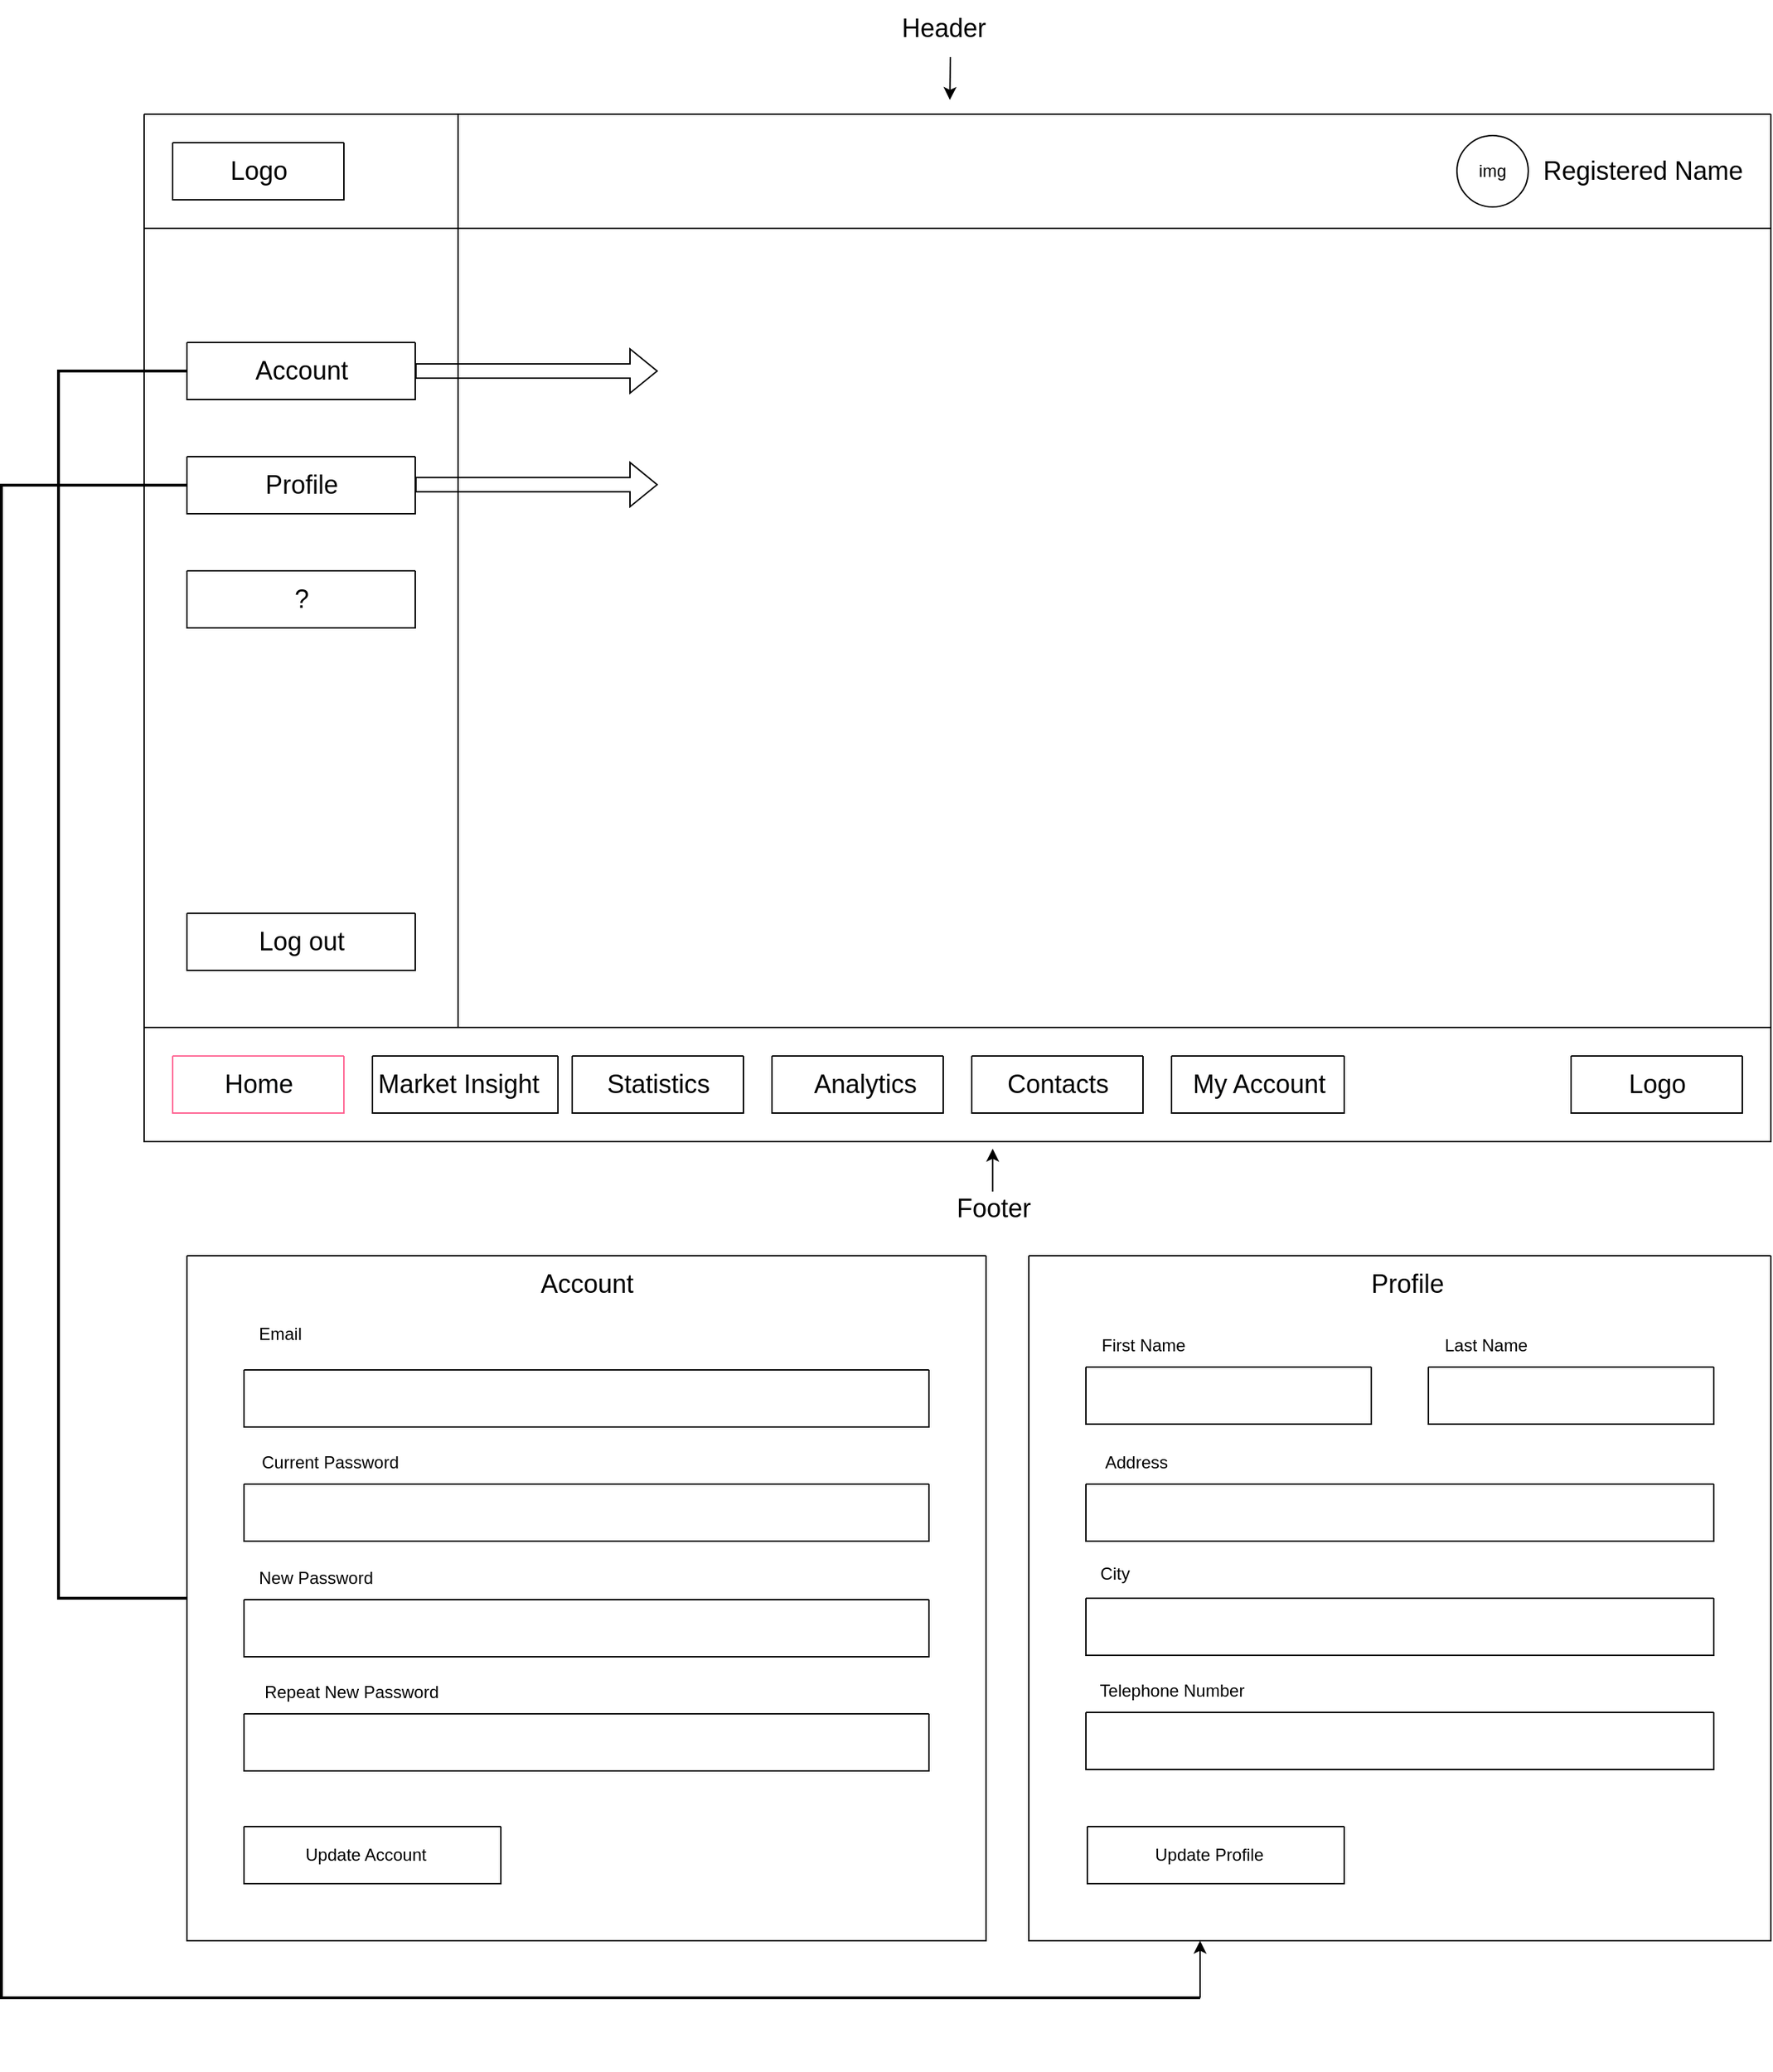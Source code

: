 <mxfile version="21.6.5" type="device">
  <diagram id="AXCHEQVQRwccUmSOJsKf" name="Страница 1">
    <mxGraphModel dx="2643" dy="1182" grid="1" gridSize="10" guides="1" tooltips="1" connect="1" arrows="1" fold="1" page="1" pageScale="1" pageWidth="583" pageHeight="413" math="0" shadow="0">
      <root>
        <mxCell id="0" />
        <mxCell id="1" parent="0" />
        <mxCell id="zyT6X5N4wVizQlnWeRaa-424" value="" style="swimlane;startSize=0;hachureGap=4;fontFamily=Architects Daughter;fontSource=https%3A%2F%2Ffonts.googleapis.com%2Fcss%3Ffamily%3DArchitects%2BDaughter;fontSize=20;labelBackgroundColor=none;" parent="1" vertex="1">
          <mxGeometry x="-220" y="80" width="1140" height="80" as="geometry" />
        </mxCell>
        <mxCell id="zyT6X5N4wVizQlnWeRaa-428" value="img" style="ellipse;whiteSpace=wrap;html=1;aspect=fixed;" parent="zyT6X5N4wVizQlnWeRaa-424" vertex="1">
          <mxGeometry x="920" y="15" width="50" height="50" as="geometry" />
        </mxCell>
        <mxCell id="zyT6X5N4wVizQlnWeRaa-429" value="&lt;font style=&quot;font-size: 18px;&quot;&gt;Registered Name&lt;/font&gt;" style="text;html=1;align=center;verticalAlign=middle;resizable=0;points=[];autosize=1;strokeColor=none;fillColor=none;" parent="zyT6X5N4wVizQlnWeRaa-424" vertex="1">
          <mxGeometry x="970" y="20" width="160" height="40" as="geometry" />
        </mxCell>
        <mxCell id="zyT6X5N4wVizQlnWeRaa-430" value="" style="swimlane;startSize=0;" parent="zyT6X5N4wVizQlnWeRaa-424" vertex="1">
          <mxGeometry x="20" y="20" width="120" height="40" as="geometry" />
        </mxCell>
        <mxCell id="zyT6X5N4wVizQlnWeRaa-431" value="&lt;font style=&quot;font-size: 18px;&quot;&gt;Logo&lt;/font&gt;" style="text;html=1;align=center;verticalAlign=middle;resizable=0;points=[];autosize=1;strokeColor=none;fillColor=none;" parent="zyT6X5N4wVizQlnWeRaa-430" vertex="1">
          <mxGeometry x="30" width="60" height="40" as="geometry" />
        </mxCell>
        <mxCell id="zyT6X5N4wVizQlnWeRaa-425" value="&lt;font style=&quot;font-size: 18px;&quot;&gt;Header&lt;/font&gt;" style="text;html=1;align=center;verticalAlign=middle;resizable=0;points=[];autosize=1;strokeColor=none;fillColor=none;" parent="1" vertex="1">
          <mxGeometry x="300" width="80" height="40" as="geometry" />
        </mxCell>
        <mxCell id="zyT6X5N4wVizQlnWeRaa-426" value="" style="endArrow=classic;html=1;rounded=0;" parent="1" edge="1">
          <mxGeometry width="50" height="50" relative="1" as="geometry">
            <mxPoint x="345" y="40" as="sourcePoint" />
            <mxPoint x="344.66" y="70" as="targetPoint" />
          </mxGeometry>
        </mxCell>
        <mxCell id="zyT6X5N4wVizQlnWeRaa-434" value="" style="swimlane;startSize=0;" parent="1" vertex="1">
          <mxGeometry x="-220" y="80" width="220" height="640" as="geometry" />
        </mxCell>
        <mxCell id="zyT6X5N4wVizQlnWeRaa-436" value="" style="swimlane;startSize=0;" parent="zyT6X5N4wVizQlnWeRaa-434" vertex="1">
          <mxGeometry x="30" y="160" width="160" height="40" as="geometry" />
        </mxCell>
        <mxCell id="zyT6X5N4wVizQlnWeRaa-435" value="&lt;font style=&quot;font-size: 18px;&quot;&gt;Account&lt;/font&gt;" style="text;html=1;align=center;verticalAlign=middle;resizable=0;points=[];autosize=1;strokeColor=none;fillColor=none;" parent="zyT6X5N4wVizQlnWeRaa-436" vertex="1">
          <mxGeometry x="35" width="90" height="40" as="geometry" />
        </mxCell>
        <mxCell id="zyT6X5N4wVizQlnWeRaa-437" value="" style="swimlane;startSize=0;" parent="zyT6X5N4wVizQlnWeRaa-434" vertex="1">
          <mxGeometry x="30" y="240" width="160" height="40" as="geometry" />
        </mxCell>
        <mxCell id="zyT6X5N4wVizQlnWeRaa-438" value="&lt;font style=&quot;font-size: 18px;&quot;&gt;Profile&lt;/font&gt;" style="text;html=1;align=center;verticalAlign=middle;resizable=0;points=[];autosize=1;strokeColor=none;fillColor=none;" parent="zyT6X5N4wVizQlnWeRaa-437" vertex="1">
          <mxGeometry x="45" width="70" height="40" as="geometry" />
        </mxCell>
        <mxCell id="zyT6X5N4wVizQlnWeRaa-439" value="" style="swimlane;startSize=0;" parent="zyT6X5N4wVizQlnWeRaa-434" vertex="1">
          <mxGeometry x="30" y="320" width="160" height="40" as="geometry" />
        </mxCell>
        <mxCell id="zyT6X5N4wVizQlnWeRaa-440" value="&lt;font style=&quot;font-size: 18px;&quot;&gt;?&lt;/font&gt;" style="text;html=1;align=center;verticalAlign=middle;resizable=0;points=[];autosize=1;strokeColor=none;fillColor=none;" parent="zyT6X5N4wVizQlnWeRaa-439" vertex="1">
          <mxGeometry x="65" width="30" height="40" as="geometry" />
        </mxCell>
        <mxCell id="zyT6X5N4wVizQlnWeRaa-441" value="" style="swimlane;startSize=0;" parent="zyT6X5N4wVizQlnWeRaa-434" vertex="1">
          <mxGeometry x="30" y="560" width="160" height="40" as="geometry" />
        </mxCell>
        <mxCell id="zyT6X5N4wVizQlnWeRaa-442" value="&lt;font style=&quot;font-size: 18px;&quot;&gt;Log out&lt;/font&gt;" style="text;html=1;align=center;verticalAlign=middle;resizable=0;points=[];autosize=1;strokeColor=none;fillColor=none;" parent="zyT6X5N4wVizQlnWeRaa-441" vertex="1">
          <mxGeometry x="40" width="80" height="40" as="geometry" />
        </mxCell>
        <mxCell id="zyT6X5N4wVizQlnWeRaa-443" value="" style="swimlane;startSize=0;" parent="1" vertex="1">
          <mxGeometry y="160" width="920" height="560" as="geometry" />
        </mxCell>
        <mxCell id="H0zLnWFypGXkGgomi1Cp-34" value="" style="shape=flexArrow;endArrow=classic;html=1;rounded=0;" parent="zyT6X5N4wVizQlnWeRaa-443" edge="1">
          <mxGeometry width="50" height="50" relative="1" as="geometry">
            <mxPoint x="-30" y="100" as="sourcePoint" />
            <mxPoint x="140" y="100" as="targetPoint" />
          </mxGeometry>
        </mxCell>
        <mxCell id="H0zLnWFypGXkGgomi1Cp-35" value="" style="shape=flexArrow;endArrow=classic;html=1;rounded=0;" parent="zyT6X5N4wVizQlnWeRaa-443" edge="1">
          <mxGeometry width="50" height="50" relative="1" as="geometry">
            <mxPoint x="-30" y="179.58" as="sourcePoint" />
            <mxPoint x="140" y="179.58" as="targetPoint" />
          </mxGeometry>
        </mxCell>
        <mxCell id="zyT6X5N4wVizQlnWeRaa-444" value="" style="swimlane;startSize=0;" parent="1" vertex="1">
          <mxGeometry x="-220" y="720" width="1140" height="80" as="geometry" />
        </mxCell>
        <mxCell id="H0zLnWFypGXkGgomi1Cp-1" value="" style="swimlane;startSize=0;labelBackgroundColor=none;fillColor=#FFE45E;strokeColor=#FF6392;fontColor=#5AA9E6;" parent="zyT6X5N4wVizQlnWeRaa-444" vertex="1">
          <mxGeometry x="20" y="20" width="120" height="40" as="geometry" />
        </mxCell>
        <mxCell id="H0zLnWFypGXkGgomi1Cp-2" value="&lt;font color=&quot;#020405&quot;&gt;Home&lt;/font&gt;" style="text;html=1;align=center;verticalAlign=middle;resizable=0;points=[];autosize=1;fontSize=18;labelBackgroundColor=none;" parent="H0zLnWFypGXkGgomi1Cp-1" vertex="1">
          <mxGeometry x="25" width="70" height="40" as="geometry" />
        </mxCell>
        <mxCell id="H0zLnWFypGXkGgomi1Cp-3" value="" style="swimlane;startSize=0;labelBackgroundColor=none;" parent="zyT6X5N4wVizQlnWeRaa-444" vertex="1">
          <mxGeometry x="160" y="20" width="130" height="40" as="geometry" />
        </mxCell>
        <mxCell id="UxFcdmRMeXfnGf7D6X5o-1" value="&lt;font style=&quot;font-size: 18px;&quot;&gt;Market Insight&lt;/font&gt;" style="text;html=1;align=center;verticalAlign=middle;resizable=0;points=[];autosize=1;strokeColor=none;fillColor=none;" parent="H0zLnWFypGXkGgomi1Cp-3" vertex="1">
          <mxGeometry x="-10" width="140" height="40" as="geometry" />
        </mxCell>
        <mxCell id="H0zLnWFypGXkGgomi1Cp-4" value="" style="swimlane;startSize=0;labelBackgroundColor=none;" parent="zyT6X5N4wVizQlnWeRaa-444" vertex="1">
          <mxGeometry x="300" y="20" width="120" height="40" as="geometry" />
        </mxCell>
        <mxCell id="UxFcdmRMeXfnGf7D6X5o-2" value="&lt;font style=&quot;font-size: 18px;&quot;&gt;Statistics&lt;/font&gt;" style="text;html=1;align=center;verticalAlign=middle;resizable=0;points=[];autosize=1;strokeColor=none;fillColor=none;" parent="H0zLnWFypGXkGgomi1Cp-4" vertex="1">
          <mxGeometry x="10" width="100" height="40" as="geometry" />
        </mxCell>
        <mxCell id="H0zLnWFypGXkGgomi1Cp-5" value="" style="swimlane;startSize=0;labelBackgroundColor=none;" parent="zyT6X5N4wVizQlnWeRaa-444" vertex="1">
          <mxGeometry x="440" y="20" width="120" height="40" as="geometry" />
        </mxCell>
        <mxCell id="UxFcdmRMeXfnGf7D6X5o-3" value="&lt;font style=&quot;font-size: 18px;&quot;&gt;Analytics&lt;/font&gt;" style="text;html=1;align=center;verticalAlign=middle;resizable=0;points=[];autosize=1;strokeColor=none;fillColor=none;" parent="H0zLnWFypGXkGgomi1Cp-5" vertex="1">
          <mxGeometry x="15" width="100" height="40" as="geometry" />
        </mxCell>
        <mxCell id="H0zLnWFypGXkGgomi1Cp-6" value="" style="swimlane;startSize=0;labelBackgroundColor=none;" parent="zyT6X5N4wVizQlnWeRaa-444" vertex="1">
          <mxGeometry x="580" y="20" width="120" height="40" as="geometry" />
        </mxCell>
        <mxCell id="H0zLnWFypGXkGgomi1Cp-7" value="&lt;font color=&quot;#000000&quot;&gt;Contacts&lt;/font&gt;" style="text;html=1;align=center;verticalAlign=middle;resizable=0;points=[];autosize=1;fontSize=18;labelBackgroundColor=none;" parent="H0zLnWFypGXkGgomi1Cp-6" vertex="1">
          <mxGeometry x="15" width="90" height="40" as="geometry" />
        </mxCell>
        <mxCell id="H0zLnWFypGXkGgomi1Cp-8" value="" style="swimlane;startSize=0;" parent="zyT6X5N4wVizQlnWeRaa-444" vertex="1">
          <mxGeometry x="720" y="20" width="121" height="40" as="geometry" />
        </mxCell>
        <mxCell id="H0zLnWFypGXkGgomi1Cp-9" value="&lt;font color=&quot;#010203&quot; style=&quot;font-size: 18px;&quot;&gt;My Account&lt;/font&gt;" style="text;html=1;align=center;verticalAlign=middle;resizable=0;points=[];autosize=1;" parent="H0zLnWFypGXkGgomi1Cp-8" vertex="1">
          <mxGeometry x="1" width="120" height="40" as="geometry" />
        </mxCell>
        <mxCell id="H0zLnWFypGXkGgomi1Cp-10" value="" style="swimlane;startSize=0;" parent="zyT6X5N4wVizQlnWeRaa-444" vertex="1">
          <mxGeometry x="1000" y="20" width="120" height="40" as="geometry" />
        </mxCell>
        <mxCell id="H0zLnWFypGXkGgomi1Cp-11" value="&lt;font style=&quot;font-size: 18px;&quot;&gt;Logo&lt;/font&gt;" style="text;html=1;align=center;verticalAlign=middle;resizable=0;points=[];autosize=1;strokeColor=none;fillColor=none;" parent="H0zLnWFypGXkGgomi1Cp-10" vertex="1">
          <mxGeometry x="30" width="60" height="40" as="geometry" />
        </mxCell>
        <mxCell id="zyT6X5N4wVizQlnWeRaa-445" value="&lt;font style=&quot;font-size: 18px;&quot;&gt;Footer&lt;/font&gt;" style="text;html=1;align=center;verticalAlign=middle;resizable=0;points=[];autosize=1;strokeColor=none;fillColor=none;" parent="1" vertex="1">
          <mxGeometry x="335" y="827" width="80" height="40" as="geometry" />
        </mxCell>
        <mxCell id="zyT6X5N4wVizQlnWeRaa-446" value="" style="endArrow=classic;html=1;rounded=0;" parent="1" edge="1">
          <mxGeometry width="50" height="50" relative="1" as="geometry">
            <mxPoint x="374.66" y="835" as="sourcePoint" />
            <mxPoint x="374.66" y="805" as="targetPoint" />
          </mxGeometry>
        </mxCell>
        <mxCell id="H0zLnWFypGXkGgomi1Cp-12" value="" style="swimlane;startSize=0;" parent="1" vertex="1">
          <mxGeometry x="-190" y="880" width="560" height="480" as="geometry" />
        </mxCell>
        <mxCell id="H0zLnWFypGXkGgomi1Cp-13" value="&lt;font style=&quot;font-size: 18px;&quot;&gt;Account&lt;/font&gt;" style="text;html=1;align=center;verticalAlign=middle;resizable=0;points=[];autosize=1;strokeColor=none;fillColor=none;" parent="H0zLnWFypGXkGgomi1Cp-12" vertex="1">
          <mxGeometry x="235" width="90" height="40" as="geometry" />
        </mxCell>
        <mxCell id="H0zLnWFypGXkGgomi1Cp-14" value="" style="swimlane;startSize=0;" parent="H0zLnWFypGXkGgomi1Cp-12" vertex="1">
          <mxGeometry x="40" y="80" width="480" height="40" as="geometry" />
        </mxCell>
        <mxCell id="H0zLnWFypGXkGgomi1Cp-15" value="Email" style="text;html=1;align=center;verticalAlign=middle;resizable=0;points=[];autosize=1;strokeColor=none;fillColor=none;" parent="H0zLnWFypGXkGgomi1Cp-12" vertex="1">
          <mxGeometry x="40" y="40" width="50" height="30" as="geometry" />
        </mxCell>
        <mxCell id="H0zLnWFypGXkGgomi1Cp-16" value="" style="swimlane;startSize=0;" parent="H0zLnWFypGXkGgomi1Cp-12" vertex="1">
          <mxGeometry x="40" y="160" width="480" height="40" as="geometry" />
        </mxCell>
        <mxCell id="H0zLnWFypGXkGgomi1Cp-17" value="Current Password" style="text;html=1;align=center;verticalAlign=middle;resizable=0;points=[];autosize=1;strokeColor=none;fillColor=none;" parent="H0zLnWFypGXkGgomi1Cp-12" vertex="1">
          <mxGeometry x="40" y="130" width="120" height="30" as="geometry" />
        </mxCell>
        <mxCell id="H0zLnWFypGXkGgomi1Cp-19" value="" style="swimlane;startSize=0;" parent="H0zLnWFypGXkGgomi1Cp-12" vertex="1">
          <mxGeometry x="40" y="241" width="480" height="40" as="geometry" />
        </mxCell>
        <mxCell id="H0zLnWFypGXkGgomi1Cp-20" value="New Password" style="text;html=1;align=center;verticalAlign=middle;resizable=0;points=[];autosize=1;strokeColor=none;fillColor=none;" parent="H0zLnWFypGXkGgomi1Cp-12" vertex="1">
          <mxGeometry x="40" y="211" width="100" height="30" as="geometry" />
        </mxCell>
        <mxCell id="H0zLnWFypGXkGgomi1Cp-21" value="" style="swimlane;startSize=0;" parent="H0zLnWFypGXkGgomi1Cp-12" vertex="1">
          <mxGeometry x="40" y="321" width="480" height="40" as="geometry" />
        </mxCell>
        <mxCell id="H0zLnWFypGXkGgomi1Cp-22" value="Repeat New Password" style="text;html=1;align=center;verticalAlign=middle;resizable=0;points=[];autosize=1;strokeColor=none;fillColor=none;" parent="H0zLnWFypGXkGgomi1Cp-12" vertex="1">
          <mxGeometry x="40" y="291" width="150" height="30" as="geometry" />
        </mxCell>
        <mxCell id="H0zLnWFypGXkGgomi1Cp-24" value="" style="swimlane;startSize=0;labelBackgroundColor=none;" parent="H0zLnWFypGXkGgomi1Cp-12" vertex="1">
          <mxGeometry x="40" y="400" width="180" height="40" as="geometry" />
        </mxCell>
        <mxCell id="H0zLnWFypGXkGgomi1Cp-25" value="Update Account" style="text;html=1;align=center;verticalAlign=middle;resizable=0;points=[];autosize=1;strokeColor=none;fillColor=none;" parent="H0zLnWFypGXkGgomi1Cp-24" vertex="1">
          <mxGeometry x="30" y="5" width="110" height="30" as="geometry" />
        </mxCell>
        <mxCell id="H0zLnWFypGXkGgomi1Cp-26" value="" style="strokeWidth=2;html=1;shape=mxgraph.flowchart.annotation_1;align=left;pointerEvents=1;" parent="1" vertex="1">
          <mxGeometry x="-280" y="260" width="90" height="860" as="geometry" />
        </mxCell>
        <mxCell id="H0zLnWFypGXkGgomi1Cp-36" value="" style="swimlane;startSize=0;" parent="1" vertex="1">
          <mxGeometry x="400" y="880" width="520" height="480" as="geometry" />
        </mxCell>
        <mxCell id="H0zLnWFypGXkGgomi1Cp-37" value="&lt;font style=&quot;font-size: 18px;&quot;&gt;Profile&lt;/font&gt;" style="text;html=1;align=center;verticalAlign=middle;resizable=0;points=[];autosize=1;strokeColor=none;fillColor=none;" parent="H0zLnWFypGXkGgomi1Cp-36" vertex="1">
          <mxGeometry x="230" width="70" height="40" as="geometry" />
        </mxCell>
        <mxCell id="H0zLnWFypGXkGgomi1Cp-38" value="First Name" style="text;html=1;align=center;verticalAlign=middle;resizable=0;points=[];autosize=1;strokeColor=none;fillColor=none;" parent="H0zLnWFypGXkGgomi1Cp-36" vertex="1">
          <mxGeometry x="40" y="48" width="80" height="30" as="geometry" />
        </mxCell>
        <mxCell id="H0zLnWFypGXkGgomi1Cp-39" value="Last Name" style="text;html=1;align=center;verticalAlign=middle;resizable=0;points=[];autosize=1;strokeColor=none;fillColor=none;" parent="H0zLnWFypGXkGgomi1Cp-36" vertex="1">
          <mxGeometry x="280" y="48" width="80" height="30" as="geometry" />
        </mxCell>
        <mxCell id="H0zLnWFypGXkGgomi1Cp-41" value="" style="swimlane;startSize=0;" parent="H0zLnWFypGXkGgomi1Cp-36" vertex="1">
          <mxGeometry x="40" y="78" width="200" height="40" as="geometry" />
        </mxCell>
        <mxCell id="H0zLnWFypGXkGgomi1Cp-42" value="" style="swimlane;startSize=0;" parent="H0zLnWFypGXkGgomi1Cp-36" vertex="1">
          <mxGeometry x="280" y="78" width="200" height="40" as="geometry" />
        </mxCell>
        <mxCell id="H0zLnWFypGXkGgomi1Cp-43" value="" style="swimlane;startSize=0;" parent="H0zLnWFypGXkGgomi1Cp-36" vertex="1">
          <mxGeometry x="40" y="160" width="440" height="40" as="geometry" />
        </mxCell>
        <mxCell id="H0zLnWFypGXkGgomi1Cp-44" value="Address" style="text;html=1;align=center;verticalAlign=middle;resizable=0;points=[];autosize=1;strokeColor=none;fillColor=none;" parent="H0zLnWFypGXkGgomi1Cp-36" vertex="1">
          <mxGeometry x="40" y="130" width="70" height="30" as="geometry" />
        </mxCell>
        <mxCell id="H0zLnWFypGXkGgomi1Cp-47" value="" style="swimlane;startSize=0;" parent="H0zLnWFypGXkGgomi1Cp-36" vertex="1">
          <mxGeometry x="40" y="320" width="440" height="40" as="geometry" />
        </mxCell>
        <mxCell id="H0zLnWFypGXkGgomi1Cp-48" value="Telephone Number" style="text;html=1;align=center;verticalAlign=middle;resizable=0;points=[];autosize=1;strokeColor=none;fillColor=none;" parent="H0zLnWFypGXkGgomi1Cp-36" vertex="1">
          <mxGeometry x="40" y="290" width="120" height="30" as="geometry" />
        </mxCell>
        <mxCell id="H0zLnWFypGXkGgomi1Cp-49" value="" style="swimlane;startSize=0;labelBackgroundColor=none;" parent="H0zLnWFypGXkGgomi1Cp-36" vertex="1">
          <mxGeometry x="41" y="400" width="180" height="40" as="geometry" />
        </mxCell>
        <mxCell id="H0zLnWFypGXkGgomi1Cp-50" value="Update Profile" style="text;html=1;align=center;verticalAlign=middle;resizable=0;points=[];autosize=1;strokeColor=none;fillColor=none;" parent="H0zLnWFypGXkGgomi1Cp-49" vertex="1">
          <mxGeometry x="35" y="5" width="100" height="30" as="geometry" />
        </mxCell>
        <mxCell id="H0zLnWFypGXkGgomi1Cp-45" value="" style="swimlane;startSize=0;" parent="1" vertex="1">
          <mxGeometry x="440" y="1120" width="440" height="40" as="geometry" />
        </mxCell>
        <mxCell id="H0zLnWFypGXkGgomi1Cp-46" value="City" style="text;html=1;align=center;verticalAlign=middle;resizable=0;points=[];autosize=1;strokeColor=none;fillColor=none;" parent="1" vertex="1">
          <mxGeometry x="440" y="1088" width="40" height="30" as="geometry" />
        </mxCell>
        <mxCell id="H0zLnWFypGXkGgomi1Cp-51" value="" style="strokeWidth=2;html=1;shape=mxgraph.flowchart.annotation_1;align=left;pointerEvents=1;" parent="1" vertex="1">
          <mxGeometry x="-320" y="340" width="130" height="1060" as="geometry" />
        </mxCell>
        <mxCell id="H0zLnWFypGXkGgomi1Cp-53" value="" style="line;strokeWidth=2;html=1;" parent="1" vertex="1">
          <mxGeometry x="-190" y="1350" width="710" height="100" as="geometry" />
        </mxCell>
        <mxCell id="H0zLnWFypGXkGgomi1Cp-55" value="" style="endArrow=classic;html=1;rounded=0;" parent="1" edge="1">
          <mxGeometry width="50" height="50" relative="1" as="geometry">
            <mxPoint x="520" y="1400" as="sourcePoint" />
            <mxPoint x="520" y="1360" as="targetPoint" />
          </mxGeometry>
        </mxCell>
      </root>
    </mxGraphModel>
  </diagram>
</mxfile>
